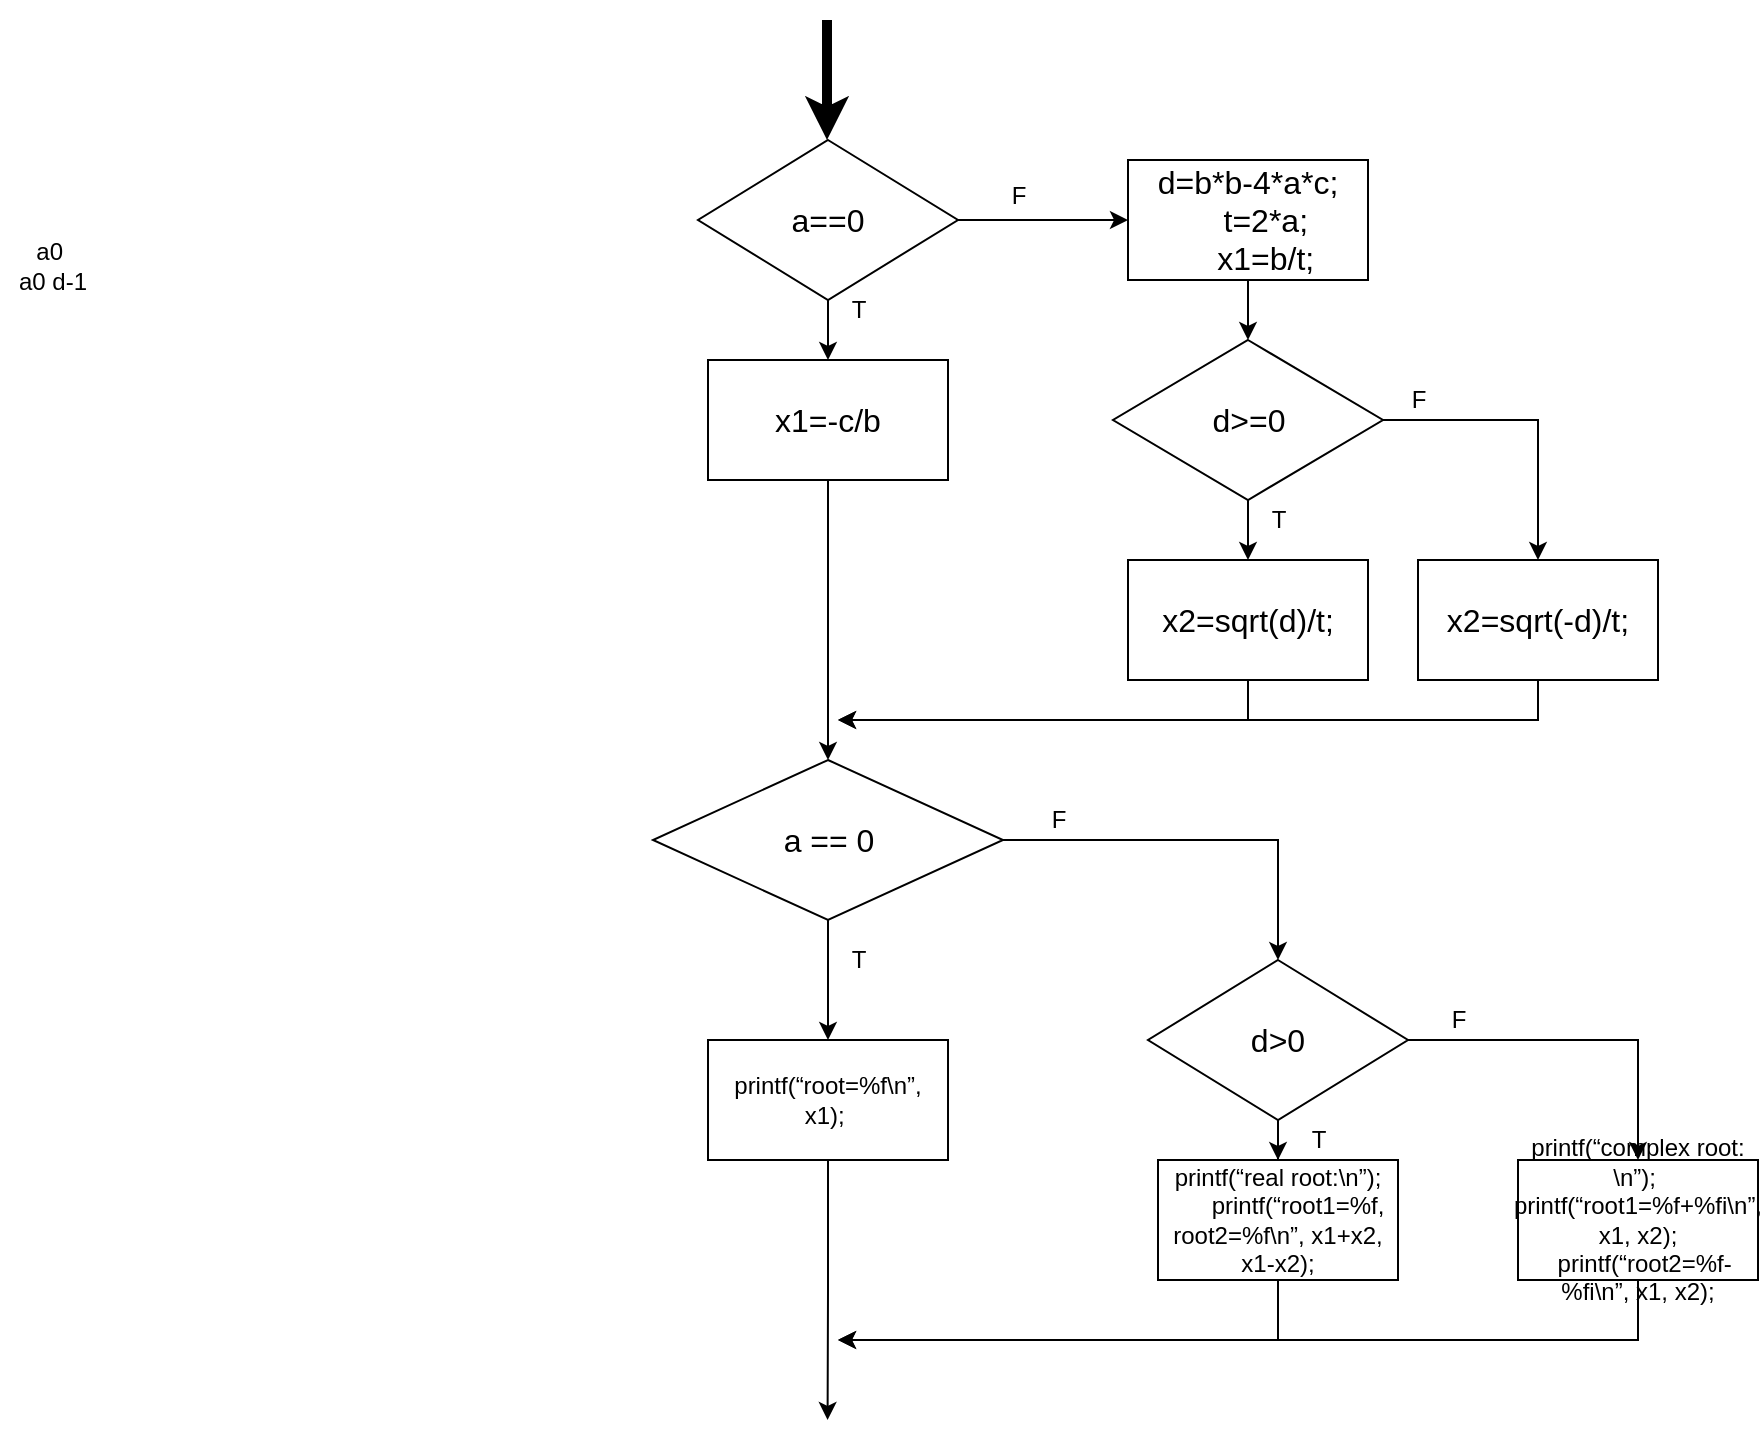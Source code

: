 <mxfile version="21.0.6" type="github">
  <diagram name="第 1 页" id="fCGHeqEuyfJz1JilKgYz">
    <mxGraphModel dx="1595" dy="657" grid="0" gridSize="10" guides="1" tooltips="1" connect="1" arrows="1" fold="1" page="0" pageScale="1" pageWidth="827" pageHeight="1169" math="0" shadow="0">
      <root>
        <mxCell id="0" />
        <mxCell id="1" parent="0" />
        <mxCell id="Xe_gyclB27jMg93XgCsY-1" value="" style="endArrow=classic;html=1;rounded=0;strokeWidth=5;" edge="1" parent="1">
          <mxGeometry width="50" height="50" relative="1" as="geometry">
            <mxPoint x="324.5" y="140" as="sourcePoint" />
            <mxPoint x="324.5" y="200" as="targetPoint" />
          </mxGeometry>
        </mxCell>
        <mxCell id="Xe_gyclB27jMg93XgCsY-5" value="" style="edgeStyle=orthogonalEdgeStyle;rounded=0;orthogonalLoop=1;jettySize=auto;html=1;" edge="1" parent="1" source="Xe_gyclB27jMg93XgCsY-2" target="Xe_gyclB27jMg93XgCsY-4">
          <mxGeometry relative="1" as="geometry" />
        </mxCell>
        <mxCell id="Xe_gyclB27jMg93XgCsY-8" value="" style="edgeStyle=orthogonalEdgeStyle;rounded=0;orthogonalLoop=1;jettySize=auto;html=1;" edge="1" parent="1" source="Xe_gyclB27jMg93XgCsY-2" target="Xe_gyclB27jMg93XgCsY-7">
          <mxGeometry relative="1" as="geometry" />
        </mxCell>
        <mxCell id="Xe_gyclB27jMg93XgCsY-2" value="&lt;font style=&quot;font-size: 16px;&quot;&gt;a==0&lt;/font&gt;" style="rhombus;whiteSpace=wrap;html=1;" vertex="1" parent="1">
          <mxGeometry x="260" y="200" width="130" height="80" as="geometry" />
        </mxCell>
        <mxCell id="Xe_gyclB27jMg93XgCsY-19" style="edgeStyle=orthogonalEdgeStyle;rounded=0;orthogonalLoop=1;jettySize=auto;html=1;exitX=0.5;exitY=1;exitDx=0;exitDy=0;" edge="1" parent="1" source="Xe_gyclB27jMg93XgCsY-4" target="Xe_gyclB27jMg93XgCsY-22">
          <mxGeometry relative="1" as="geometry">
            <mxPoint x="325" y="510" as="targetPoint" />
          </mxGeometry>
        </mxCell>
        <mxCell id="Xe_gyclB27jMg93XgCsY-4" value="&lt;font style=&quot;font-size: 16px;&quot;&gt;x1=-c/b&lt;/font&gt;" style="whiteSpace=wrap;html=1;" vertex="1" parent="1">
          <mxGeometry x="265" y="310" width="120" height="60" as="geometry" />
        </mxCell>
        <mxCell id="Xe_gyclB27jMg93XgCsY-6" value="T" style="text;html=1;align=center;verticalAlign=middle;resizable=0;points=[];autosize=1;strokeColor=none;fillColor=none;" vertex="1" parent="1">
          <mxGeometry x="325" y="270" width="30" height="30" as="geometry" />
        </mxCell>
        <mxCell id="Xe_gyclB27jMg93XgCsY-11" value="" style="edgeStyle=orthogonalEdgeStyle;rounded=0;orthogonalLoop=1;jettySize=auto;html=1;" edge="1" parent="1" source="Xe_gyclB27jMg93XgCsY-7" target="Xe_gyclB27jMg93XgCsY-10">
          <mxGeometry relative="1" as="geometry" />
        </mxCell>
        <mxCell id="Xe_gyclB27jMg93XgCsY-7" value="&lt;div style=&quot;font-size: 16px;&quot;&gt;&lt;font style=&quot;font-size: 16px;&quot;&gt;d=b*b-4*a*c;&lt;/font&gt;&lt;/div&gt;&lt;div style=&quot;font-size: 16px;&quot;&gt;&lt;font style=&quot;font-size: 16px;&quot;&gt;&amp;nbsp; &amp;nbsp; t=2*a;&lt;/font&gt;&lt;/div&gt;&lt;div style=&quot;font-size: 16px;&quot;&gt;&lt;font style=&quot;font-size: 16px;&quot;&gt;&amp;nbsp; &amp;nbsp; x1=b/t;&lt;/font&gt;&lt;/div&gt;" style="whiteSpace=wrap;html=1;" vertex="1" parent="1">
          <mxGeometry x="475" y="210" width="120" height="60" as="geometry" />
        </mxCell>
        <mxCell id="Xe_gyclB27jMg93XgCsY-9" value="F" style="text;html=1;align=center;verticalAlign=middle;resizable=0;points=[];autosize=1;strokeColor=none;fillColor=none;" vertex="1" parent="1">
          <mxGeometry x="405" y="213" width="30" height="30" as="geometry" />
        </mxCell>
        <mxCell id="Xe_gyclB27jMg93XgCsY-13" value="" style="edgeStyle=orthogonalEdgeStyle;rounded=0;orthogonalLoop=1;jettySize=auto;html=1;" edge="1" parent="1" source="Xe_gyclB27jMg93XgCsY-10" target="Xe_gyclB27jMg93XgCsY-12">
          <mxGeometry relative="1" as="geometry" />
        </mxCell>
        <mxCell id="Xe_gyclB27jMg93XgCsY-15" style="edgeStyle=orthogonalEdgeStyle;rounded=0;orthogonalLoop=1;jettySize=auto;html=1;" edge="1" parent="1" source="Xe_gyclB27jMg93XgCsY-10" target="Xe_gyclB27jMg93XgCsY-17">
          <mxGeometry relative="1" as="geometry">
            <mxPoint x="680" y="410" as="targetPoint" />
          </mxGeometry>
        </mxCell>
        <mxCell id="Xe_gyclB27jMg93XgCsY-10" value="&lt;font style=&quot;font-size: 16px;&quot;&gt;d&amp;gt;=0&lt;br&gt;&lt;/font&gt;" style="rhombus;whiteSpace=wrap;html=1;" vertex="1" parent="1">
          <mxGeometry x="467.5" y="300" width="135" height="80" as="geometry" />
        </mxCell>
        <mxCell id="Xe_gyclB27jMg93XgCsY-20" style="edgeStyle=orthogonalEdgeStyle;rounded=0;orthogonalLoop=1;jettySize=auto;html=1;exitX=0.5;exitY=1;exitDx=0;exitDy=0;" edge="1" parent="1" source="Xe_gyclB27jMg93XgCsY-12">
          <mxGeometry relative="1" as="geometry">
            <mxPoint x="330" y="490" as="targetPoint" />
            <Array as="points">
              <mxPoint x="535" y="490" />
            </Array>
          </mxGeometry>
        </mxCell>
        <mxCell id="Xe_gyclB27jMg93XgCsY-12" value="&lt;font style=&quot;font-size: 16px;&quot;&gt;x2=sqrt(d)/t;&lt;/font&gt;" style="whiteSpace=wrap;html=1;" vertex="1" parent="1">
          <mxGeometry x="475" y="410" width="120" height="60" as="geometry" />
        </mxCell>
        <mxCell id="Xe_gyclB27jMg93XgCsY-14" value="T" style="text;html=1;align=center;verticalAlign=middle;resizable=0;points=[];autosize=1;strokeColor=none;fillColor=none;" vertex="1" parent="1">
          <mxGeometry x="535" y="375" width="30" height="30" as="geometry" />
        </mxCell>
        <mxCell id="Xe_gyclB27jMg93XgCsY-21" style="edgeStyle=orthogonalEdgeStyle;rounded=0;orthogonalLoop=1;jettySize=auto;html=1;exitX=0.5;exitY=1;exitDx=0;exitDy=0;" edge="1" parent="1" source="Xe_gyclB27jMg93XgCsY-17">
          <mxGeometry relative="1" as="geometry">
            <mxPoint x="330" y="490" as="targetPoint" />
            <Array as="points">
              <mxPoint x="680" y="490" />
            </Array>
          </mxGeometry>
        </mxCell>
        <mxCell id="Xe_gyclB27jMg93XgCsY-17" value="&lt;font style=&quot;font-size: 16px;&quot;&gt;x2=sqrt(-d)/t;&lt;/font&gt;" style="rounded=0;whiteSpace=wrap;html=1;" vertex="1" parent="1">
          <mxGeometry x="620" y="410" width="120" height="60" as="geometry" />
        </mxCell>
        <mxCell id="Xe_gyclB27jMg93XgCsY-18" value="F" style="text;html=1;align=center;verticalAlign=middle;resizable=0;points=[];autosize=1;strokeColor=none;fillColor=none;" vertex="1" parent="1">
          <mxGeometry x="605" y="315" width="30" height="30" as="geometry" />
        </mxCell>
        <mxCell id="Xe_gyclB27jMg93XgCsY-23" style="edgeStyle=orthogonalEdgeStyle;rounded=0;orthogonalLoop=1;jettySize=auto;html=1;exitX=1;exitY=0.5;exitDx=0;exitDy=0;" edge="1" parent="1" source="Xe_gyclB27jMg93XgCsY-22" target="Xe_gyclB27jMg93XgCsY-28">
          <mxGeometry relative="1" as="geometry">
            <mxPoint x="550" y="590" as="targetPoint" />
            <Array as="points">
              <mxPoint x="550" y="550" />
            </Array>
          </mxGeometry>
        </mxCell>
        <mxCell id="Xe_gyclB27jMg93XgCsY-24" style="edgeStyle=orthogonalEdgeStyle;rounded=0;orthogonalLoop=1;jettySize=auto;html=1;exitX=0.5;exitY=1;exitDx=0;exitDy=0;" edge="1" parent="1" source="Xe_gyclB27jMg93XgCsY-22" target="Xe_gyclB27jMg93XgCsY-25">
          <mxGeometry relative="1" as="geometry">
            <mxPoint x="324.793" y="630" as="targetPoint" />
          </mxGeometry>
        </mxCell>
        <mxCell id="Xe_gyclB27jMg93XgCsY-22" value="&lt;font style=&quot;font-size: 16px;&quot;&gt;a == 0&lt;/font&gt;" style="rhombus;whiteSpace=wrap;html=1;" vertex="1" parent="1">
          <mxGeometry x="237.5" y="510" width="175" height="80" as="geometry" />
        </mxCell>
        <mxCell id="Xe_gyclB27jMg93XgCsY-35" style="edgeStyle=orthogonalEdgeStyle;rounded=0;orthogonalLoop=1;jettySize=auto;html=1;exitX=0.5;exitY=1;exitDx=0;exitDy=0;" edge="1" parent="1" source="Xe_gyclB27jMg93XgCsY-25">
          <mxGeometry relative="1" as="geometry">
            <mxPoint x="324.793" y="840" as="targetPoint" />
          </mxGeometry>
        </mxCell>
        <mxCell id="Xe_gyclB27jMg93XgCsY-25" value="printf(“root=%f\n”, x1);&amp;nbsp;" style="rounded=0;whiteSpace=wrap;html=1;" vertex="1" parent="1">
          <mxGeometry x="265.003" y="650" width="120" height="60" as="geometry" />
        </mxCell>
        <mxCell id="Xe_gyclB27jMg93XgCsY-26" value="T" style="text;html=1;align=center;verticalAlign=middle;resizable=0;points=[];autosize=1;strokeColor=none;fillColor=none;" vertex="1" parent="1">
          <mxGeometry x="325" y="595" width="30" height="30" as="geometry" />
        </mxCell>
        <mxCell id="Xe_gyclB27jMg93XgCsY-27" value="F" style="text;html=1;align=center;verticalAlign=middle;resizable=0;points=[];autosize=1;strokeColor=none;fillColor=none;" vertex="1" parent="1">
          <mxGeometry x="425" y="525" width="30" height="30" as="geometry" />
        </mxCell>
        <mxCell id="Xe_gyclB27jMg93XgCsY-29" style="edgeStyle=orthogonalEdgeStyle;rounded=0;orthogonalLoop=1;jettySize=auto;html=1;" edge="1" parent="1" source="Xe_gyclB27jMg93XgCsY-28" target="Xe_gyclB27jMg93XgCsY-30">
          <mxGeometry relative="1" as="geometry">
            <mxPoint x="550.0" y="740" as="targetPoint" />
          </mxGeometry>
        </mxCell>
        <mxCell id="Xe_gyclB27jMg93XgCsY-32" style="edgeStyle=orthogonalEdgeStyle;rounded=0;orthogonalLoop=1;jettySize=auto;html=1;exitX=1;exitY=0.5;exitDx=0;exitDy=0;" edge="1" parent="1" source="Xe_gyclB27jMg93XgCsY-28" target="Xe_gyclB27jMg93XgCsY-34">
          <mxGeometry relative="1" as="geometry">
            <mxPoint x="700.0" y="700" as="targetPoint" />
          </mxGeometry>
        </mxCell>
        <mxCell id="Xe_gyclB27jMg93XgCsY-28" value="&lt;font style=&quot;font-size: 16px;&quot;&gt;d&amp;gt;0&lt;/font&gt;" style="rhombus;whiteSpace=wrap;html=1;" vertex="1" parent="1">
          <mxGeometry x="485" y="610" width="130" height="80" as="geometry" />
        </mxCell>
        <mxCell id="Xe_gyclB27jMg93XgCsY-36" style="edgeStyle=orthogonalEdgeStyle;rounded=0;orthogonalLoop=1;jettySize=auto;html=1;exitX=0.5;exitY=1;exitDx=0;exitDy=0;" edge="1" parent="1" source="Xe_gyclB27jMg93XgCsY-30">
          <mxGeometry relative="1" as="geometry">
            <mxPoint x="330" y="800" as="targetPoint" />
            <Array as="points">
              <mxPoint x="550" y="800" />
            </Array>
          </mxGeometry>
        </mxCell>
        <mxCell id="Xe_gyclB27jMg93XgCsY-30" value="&lt;div&gt;printf(“real root:\n”);&lt;/div&gt;&lt;div&gt;&amp;nbsp; &amp;nbsp; &amp;nbsp; printf(“root1=%f, root2=%f\n”, x1+x2, x1-x2);&lt;/div&gt;" style="rounded=0;whiteSpace=wrap;html=1;" vertex="1" parent="1">
          <mxGeometry x="490.0" y="710" width="120" height="60" as="geometry" />
        </mxCell>
        <mxCell id="Xe_gyclB27jMg93XgCsY-31" value="T" style="text;html=1;align=center;verticalAlign=middle;resizable=0;points=[];autosize=1;strokeColor=none;fillColor=none;" vertex="1" parent="1">
          <mxGeometry x="555" y="685" width="30" height="30" as="geometry" />
        </mxCell>
        <mxCell id="Xe_gyclB27jMg93XgCsY-33" value="F" style="text;html=1;align=center;verticalAlign=middle;resizable=0;points=[];autosize=1;strokeColor=none;fillColor=none;" vertex="1" parent="1">
          <mxGeometry x="625" y="625" width="30" height="30" as="geometry" />
        </mxCell>
        <mxCell id="Xe_gyclB27jMg93XgCsY-37" style="edgeStyle=orthogonalEdgeStyle;rounded=0;orthogonalLoop=1;jettySize=auto;html=1;exitX=0.5;exitY=1;exitDx=0;exitDy=0;" edge="1" parent="1" source="Xe_gyclB27jMg93XgCsY-34">
          <mxGeometry relative="1" as="geometry">
            <mxPoint x="330" y="800" as="targetPoint" />
            <Array as="points">
              <mxPoint x="730" y="800" />
            </Array>
          </mxGeometry>
        </mxCell>
        <mxCell id="Xe_gyclB27jMg93XgCsY-34" value="&lt;div&gt;printf(“complex root: \n”);&lt;span style=&quot;background-color: initial;&quot;&gt;&amp;nbsp; printf(“root1=%f+%fi\n”, x1, x2);&lt;/span&gt;&lt;/div&gt;&lt;div&gt;&amp;nbsp; printf(“root2=%f-%fi\n”, x1, x2);&lt;/div&gt;" style="rounded=0;whiteSpace=wrap;html=1;" vertex="1" parent="1">
          <mxGeometry x="670.0" y="710" width="120" height="60" as="geometry" />
        </mxCell>
        <mxCell id="Xe_gyclB27jMg93XgCsY-38" value="a0&amp;nbsp;&lt;br&gt;a0 d-1" style="text;html=1;align=center;verticalAlign=middle;resizable=0;points=[];autosize=1;strokeColor=none;fillColor=none;" vertex="1" parent="1">
          <mxGeometry x="-89" y="242" width="52" height="41" as="geometry" />
        </mxCell>
      </root>
    </mxGraphModel>
  </diagram>
</mxfile>
